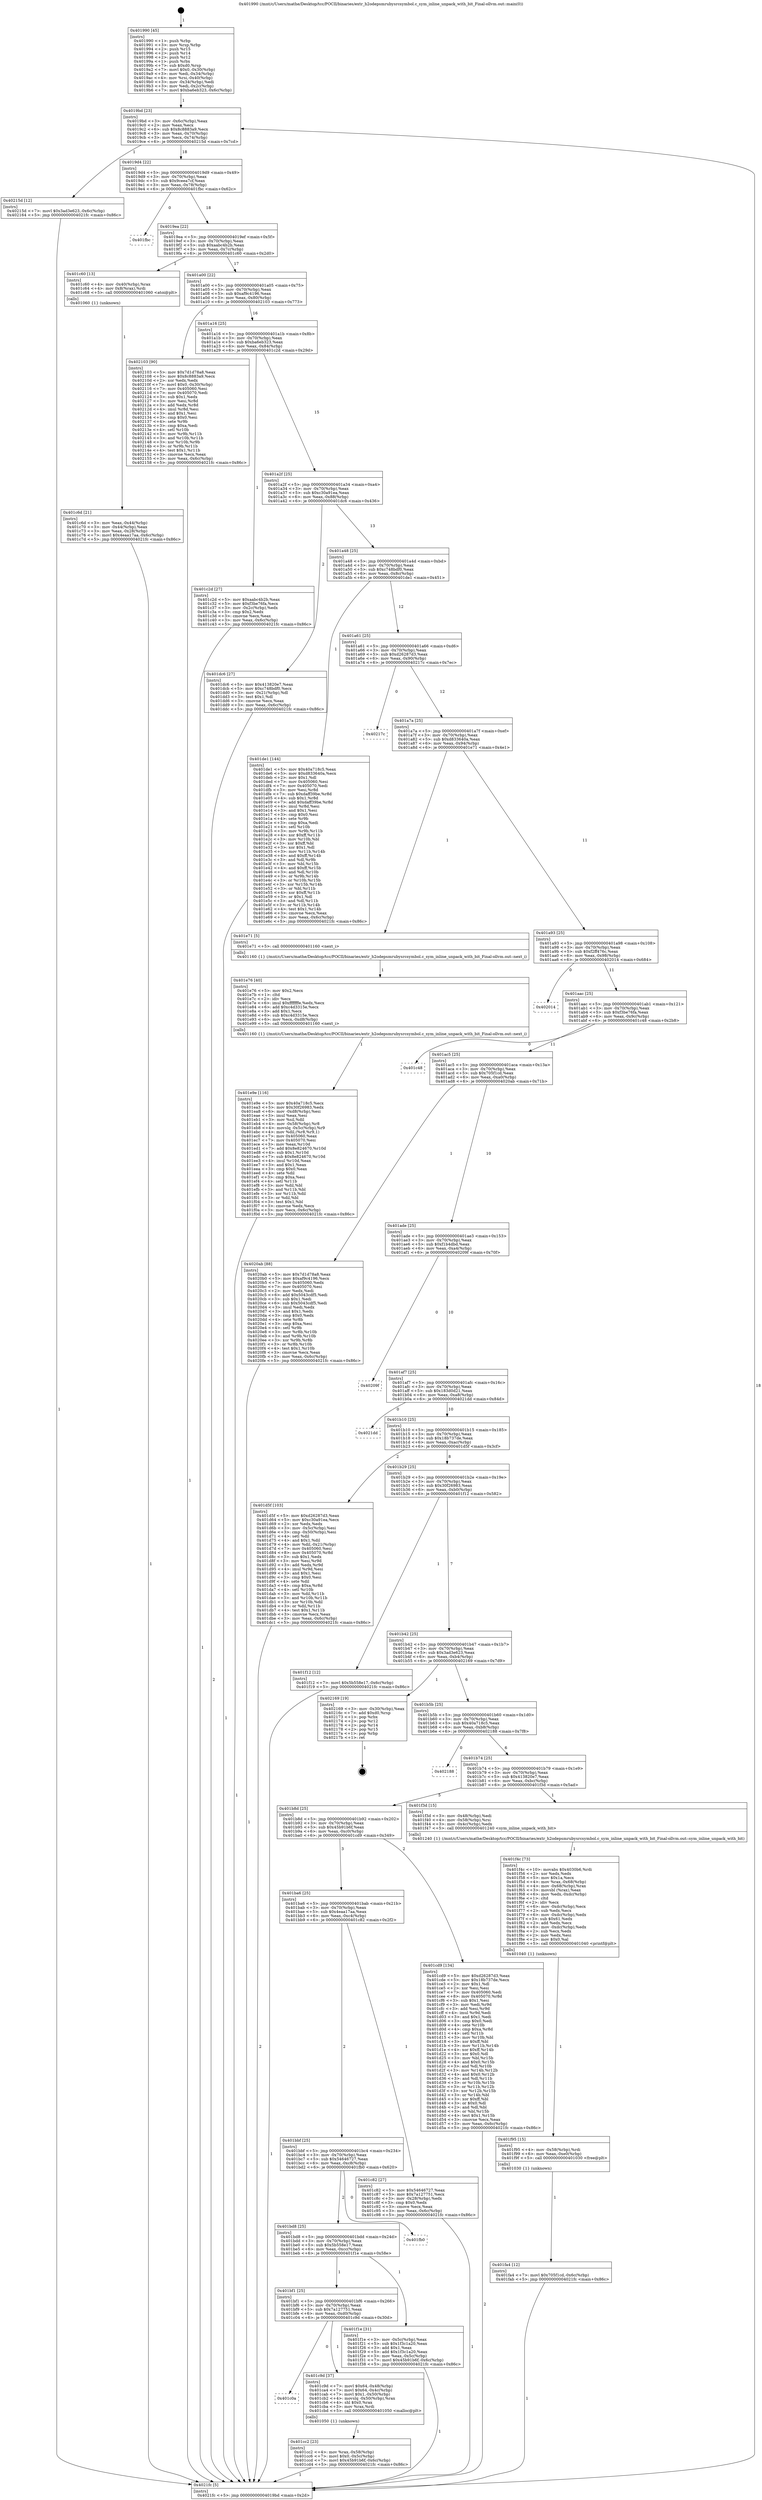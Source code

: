 digraph "0x401990" {
  label = "0x401990 (/mnt/c/Users/mathe/Desktop/tcc/POCII/binaries/extr_h2odepsmrubysrcsymbol.c_sym_inline_unpack_with_bit_Final-ollvm.out::main(0))"
  labelloc = "t"
  node[shape=record]

  Entry [label="",width=0.3,height=0.3,shape=circle,fillcolor=black,style=filled]
  "0x4019bd" [label="{
     0x4019bd [23]\l
     | [instrs]\l
     &nbsp;&nbsp;0x4019bd \<+3\>: mov -0x6c(%rbp),%eax\l
     &nbsp;&nbsp;0x4019c0 \<+2\>: mov %eax,%ecx\l
     &nbsp;&nbsp;0x4019c2 \<+6\>: sub $0x8c8883a9,%ecx\l
     &nbsp;&nbsp;0x4019c8 \<+3\>: mov %eax,-0x70(%rbp)\l
     &nbsp;&nbsp;0x4019cb \<+3\>: mov %ecx,-0x74(%rbp)\l
     &nbsp;&nbsp;0x4019ce \<+6\>: je 000000000040215d \<main+0x7cd\>\l
  }"]
  "0x40215d" [label="{
     0x40215d [12]\l
     | [instrs]\l
     &nbsp;&nbsp;0x40215d \<+7\>: movl $0x3ad3e623,-0x6c(%rbp)\l
     &nbsp;&nbsp;0x402164 \<+5\>: jmp 00000000004021fc \<main+0x86c\>\l
  }"]
  "0x4019d4" [label="{
     0x4019d4 [22]\l
     | [instrs]\l
     &nbsp;&nbsp;0x4019d4 \<+5\>: jmp 00000000004019d9 \<main+0x49\>\l
     &nbsp;&nbsp;0x4019d9 \<+3\>: mov -0x70(%rbp),%eax\l
     &nbsp;&nbsp;0x4019dc \<+5\>: sub $0x9ceea7cf,%eax\l
     &nbsp;&nbsp;0x4019e1 \<+3\>: mov %eax,-0x78(%rbp)\l
     &nbsp;&nbsp;0x4019e4 \<+6\>: je 0000000000401fbc \<main+0x62c\>\l
  }"]
  Exit [label="",width=0.3,height=0.3,shape=circle,fillcolor=black,style=filled,peripheries=2]
  "0x401fbc" [label="{
     0x401fbc\l
  }", style=dashed]
  "0x4019ea" [label="{
     0x4019ea [22]\l
     | [instrs]\l
     &nbsp;&nbsp;0x4019ea \<+5\>: jmp 00000000004019ef \<main+0x5f\>\l
     &nbsp;&nbsp;0x4019ef \<+3\>: mov -0x70(%rbp),%eax\l
     &nbsp;&nbsp;0x4019f2 \<+5\>: sub $0xaabc4b2b,%eax\l
     &nbsp;&nbsp;0x4019f7 \<+3\>: mov %eax,-0x7c(%rbp)\l
     &nbsp;&nbsp;0x4019fa \<+6\>: je 0000000000401c60 \<main+0x2d0\>\l
  }"]
  "0x401fa4" [label="{
     0x401fa4 [12]\l
     | [instrs]\l
     &nbsp;&nbsp;0x401fa4 \<+7\>: movl $0x705f1cd,-0x6c(%rbp)\l
     &nbsp;&nbsp;0x401fab \<+5\>: jmp 00000000004021fc \<main+0x86c\>\l
  }"]
  "0x401c60" [label="{
     0x401c60 [13]\l
     | [instrs]\l
     &nbsp;&nbsp;0x401c60 \<+4\>: mov -0x40(%rbp),%rax\l
     &nbsp;&nbsp;0x401c64 \<+4\>: mov 0x8(%rax),%rdi\l
     &nbsp;&nbsp;0x401c68 \<+5\>: call 0000000000401060 \<atoi@plt\>\l
     | [calls]\l
     &nbsp;&nbsp;0x401060 \{1\} (unknown)\l
  }"]
  "0x401a00" [label="{
     0x401a00 [22]\l
     | [instrs]\l
     &nbsp;&nbsp;0x401a00 \<+5\>: jmp 0000000000401a05 \<main+0x75\>\l
     &nbsp;&nbsp;0x401a05 \<+3\>: mov -0x70(%rbp),%eax\l
     &nbsp;&nbsp;0x401a08 \<+5\>: sub $0xaf9c4196,%eax\l
     &nbsp;&nbsp;0x401a0d \<+3\>: mov %eax,-0x80(%rbp)\l
     &nbsp;&nbsp;0x401a10 \<+6\>: je 0000000000402103 \<main+0x773\>\l
  }"]
  "0x401f95" [label="{
     0x401f95 [15]\l
     | [instrs]\l
     &nbsp;&nbsp;0x401f95 \<+4\>: mov -0x58(%rbp),%rdi\l
     &nbsp;&nbsp;0x401f99 \<+6\>: mov %eax,-0xe0(%rbp)\l
     &nbsp;&nbsp;0x401f9f \<+5\>: call 0000000000401030 \<free@plt\>\l
     | [calls]\l
     &nbsp;&nbsp;0x401030 \{1\} (unknown)\l
  }"]
  "0x402103" [label="{
     0x402103 [90]\l
     | [instrs]\l
     &nbsp;&nbsp;0x402103 \<+5\>: mov $0x7d1d78a8,%eax\l
     &nbsp;&nbsp;0x402108 \<+5\>: mov $0x8c8883a9,%ecx\l
     &nbsp;&nbsp;0x40210d \<+2\>: xor %edx,%edx\l
     &nbsp;&nbsp;0x40210f \<+7\>: movl $0x0,-0x30(%rbp)\l
     &nbsp;&nbsp;0x402116 \<+7\>: mov 0x405060,%esi\l
     &nbsp;&nbsp;0x40211d \<+7\>: mov 0x405070,%edi\l
     &nbsp;&nbsp;0x402124 \<+3\>: sub $0x1,%edx\l
     &nbsp;&nbsp;0x402127 \<+3\>: mov %esi,%r8d\l
     &nbsp;&nbsp;0x40212a \<+3\>: add %edx,%r8d\l
     &nbsp;&nbsp;0x40212d \<+4\>: imul %r8d,%esi\l
     &nbsp;&nbsp;0x402131 \<+3\>: and $0x1,%esi\l
     &nbsp;&nbsp;0x402134 \<+3\>: cmp $0x0,%esi\l
     &nbsp;&nbsp;0x402137 \<+4\>: sete %r9b\l
     &nbsp;&nbsp;0x40213b \<+3\>: cmp $0xa,%edi\l
     &nbsp;&nbsp;0x40213e \<+4\>: setl %r10b\l
     &nbsp;&nbsp;0x402142 \<+3\>: mov %r9b,%r11b\l
     &nbsp;&nbsp;0x402145 \<+3\>: and %r10b,%r11b\l
     &nbsp;&nbsp;0x402148 \<+3\>: xor %r10b,%r9b\l
     &nbsp;&nbsp;0x40214b \<+3\>: or %r9b,%r11b\l
     &nbsp;&nbsp;0x40214e \<+4\>: test $0x1,%r11b\l
     &nbsp;&nbsp;0x402152 \<+3\>: cmovne %ecx,%eax\l
     &nbsp;&nbsp;0x402155 \<+3\>: mov %eax,-0x6c(%rbp)\l
     &nbsp;&nbsp;0x402158 \<+5\>: jmp 00000000004021fc \<main+0x86c\>\l
  }"]
  "0x401a16" [label="{
     0x401a16 [25]\l
     | [instrs]\l
     &nbsp;&nbsp;0x401a16 \<+5\>: jmp 0000000000401a1b \<main+0x8b\>\l
     &nbsp;&nbsp;0x401a1b \<+3\>: mov -0x70(%rbp),%eax\l
     &nbsp;&nbsp;0x401a1e \<+5\>: sub $0xba6eb323,%eax\l
     &nbsp;&nbsp;0x401a23 \<+6\>: mov %eax,-0x84(%rbp)\l
     &nbsp;&nbsp;0x401a29 \<+6\>: je 0000000000401c2d \<main+0x29d\>\l
  }"]
  "0x401f4c" [label="{
     0x401f4c [73]\l
     | [instrs]\l
     &nbsp;&nbsp;0x401f4c \<+10\>: movabs $0x4030b6,%rdi\l
     &nbsp;&nbsp;0x401f56 \<+2\>: xor %edx,%edx\l
     &nbsp;&nbsp;0x401f58 \<+5\>: mov $0x1a,%ecx\l
     &nbsp;&nbsp;0x401f5d \<+4\>: mov %rax,-0x68(%rbp)\l
     &nbsp;&nbsp;0x401f61 \<+4\>: mov -0x68(%rbp),%rax\l
     &nbsp;&nbsp;0x401f65 \<+3\>: movsbl (%rax),%eax\l
     &nbsp;&nbsp;0x401f68 \<+6\>: mov %edx,-0xdc(%rbp)\l
     &nbsp;&nbsp;0x401f6e \<+1\>: cltd\l
     &nbsp;&nbsp;0x401f6f \<+2\>: idiv %ecx\l
     &nbsp;&nbsp;0x401f71 \<+6\>: mov -0xdc(%rbp),%ecx\l
     &nbsp;&nbsp;0x401f77 \<+2\>: sub %edx,%ecx\l
     &nbsp;&nbsp;0x401f79 \<+6\>: mov -0xdc(%rbp),%edx\l
     &nbsp;&nbsp;0x401f7f \<+3\>: sub $0x61,%edx\l
     &nbsp;&nbsp;0x401f82 \<+2\>: add %edx,%ecx\l
     &nbsp;&nbsp;0x401f84 \<+6\>: mov -0xdc(%rbp),%edx\l
     &nbsp;&nbsp;0x401f8a \<+2\>: sub %ecx,%edx\l
     &nbsp;&nbsp;0x401f8c \<+2\>: mov %edx,%esi\l
     &nbsp;&nbsp;0x401f8e \<+2\>: mov $0x0,%al\l
     &nbsp;&nbsp;0x401f90 \<+5\>: call 0000000000401040 \<printf@plt\>\l
     | [calls]\l
     &nbsp;&nbsp;0x401040 \{1\} (unknown)\l
  }"]
  "0x401c2d" [label="{
     0x401c2d [27]\l
     | [instrs]\l
     &nbsp;&nbsp;0x401c2d \<+5\>: mov $0xaabc4b2b,%eax\l
     &nbsp;&nbsp;0x401c32 \<+5\>: mov $0xf3be76fa,%ecx\l
     &nbsp;&nbsp;0x401c37 \<+3\>: mov -0x2c(%rbp),%edx\l
     &nbsp;&nbsp;0x401c3a \<+3\>: cmp $0x2,%edx\l
     &nbsp;&nbsp;0x401c3d \<+3\>: cmovne %ecx,%eax\l
     &nbsp;&nbsp;0x401c40 \<+3\>: mov %eax,-0x6c(%rbp)\l
     &nbsp;&nbsp;0x401c43 \<+5\>: jmp 00000000004021fc \<main+0x86c\>\l
  }"]
  "0x401a2f" [label="{
     0x401a2f [25]\l
     | [instrs]\l
     &nbsp;&nbsp;0x401a2f \<+5\>: jmp 0000000000401a34 \<main+0xa4\>\l
     &nbsp;&nbsp;0x401a34 \<+3\>: mov -0x70(%rbp),%eax\l
     &nbsp;&nbsp;0x401a37 \<+5\>: sub $0xc30a91ea,%eax\l
     &nbsp;&nbsp;0x401a3c \<+6\>: mov %eax,-0x88(%rbp)\l
     &nbsp;&nbsp;0x401a42 \<+6\>: je 0000000000401dc6 \<main+0x436\>\l
  }"]
  "0x4021fc" [label="{
     0x4021fc [5]\l
     | [instrs]\l
     &nbsp;&nbsp;0x4021fc \<+5\>: jmp 00000000004019bd \<main+0x2d\>\l
  }"]
  "0x401990" [label="{
     0x401990 [45]\l
     | [instrs]\l
     &nbsp;&nbsp;0x401990 \<+1\>: push %rbp\l
     &nbsp;&nbsp;0x401991 \<+3\>: mov %rsp,%rbp\l
     &nbsp;&nbsp;0x401994 \<+2\>: push %r15\l
     &nbsp;&nbsp;0x401996 \<+2\>: push %r14\l
     &nbsp;&nbsp;0x401998 \<+2\>: push %r12\l
     &nbsp;&nbsp;0x40199a \<+1\>: push %rbx\l
     &nbsp;&nbsp;0x40199b \<+7\>: sub $0xd0,%rsp\l
     &nbsp;&nbsp;0x4019a2 \<+7\>: movl $0x0,-0x30(%rbp)\l
     &nbsp;&nbsp;0x4019a9 \<+3\>: mov %edi,-0x34(%rbp)\l
     &nbsp;&nbsp;0x4019ac \<+4\>: mov %rsi,-0x40(%rbp)\l
     &nbsp;&nbsp;0x4019b0 \<+3\>: mov -0x34(%rbp),%edi\l
     &nbsp;&nbsp;0x4019b3 \<+3\>: mov %edi,-0x2c(%rbp)\l
     &nbsp;&nbsp;0x4019b6 \<+7\>: movl $0xba6eb323,-0x6c(%rbp)\l
  }"]
  "0x401c6d" [label="{
     0x401c6d [21]\l
     | [instrs]\l
     &nbsp;&nbsp;0x401c6d \<+3\>: mov %eax,-0x44(%rbp)\l
     &nbsp;&nbsp;0x401c70 \<+3\>: mov -0x44(%rbp),%eax\l
     &nbsp;&nbsp;0x401c73 \<+3\>: mov %eax,-0x28(%rbp)\l
     &nbsp;&nbsp;0x401c76 \<+7\>: movl $0x4eaa17aa,-0x6c(%rbp)\l
     &nbsp;&nbsp;0x401c7d \<+5\>: jmp 00000000004021fc \<main+0x86c\>\l
  }"]
  "0x401e9e" [label="{
     0x401e9e [116]\l
     | [instrs]\l
     &nbsp;&nbsp;0x401e9e \<+5\>: mov $0x40a718c5,%ecx\l
     &nbsp;&nbsp;0x401ea3 \<+5\>: mov $0x30f26983,%edx\l
     &nbsp;&nbsp;0x401ea8 \<+6\>: mov -0xd8(%rbp),%esi\l
     &nbsp;&nbsp;0x401eae \<+3\>: imul %eax,%esi\l
     &nbsp;&nbsp;0x401eb1 \<+3\>: mov %sil,%dil\l
     &nbsp;&nbsp;0x401eb4 \<+4\>: mov -0x58(%rbp),%r8\l
     &nbsp;&nbsp;0x401eb8 \<+4\>: movslq -0x5c(%rbp),%r9\l
     &nbsp;&nbsp;0x401ebc \<+4\>: mov %dil,(%r8,%r9,1)\l
     &nbsp;&nbsp;0x401ec0 \<+7\>: mov 0x405060,%eax\l
     &nbsp;&nbsp;0x401ec7 \<+7\>: mov 0x405070,%esi\l
     &nbsp;&nbsp;0x401ece \<+3\>: mov %eax,%r10d\l
     &nbsp;&nbsp;0x401ed1 \<+7\>: add $0x8e824670,%r10d\l
     &nbsp;&nbsp;0x401ed8 \<+4\>: sub $0x1,%r10d\l
     &nbsp;&nbsp;0x401edc \<+7\>: sub $0x8e824670,%r10d\l
     &nbsp;&nbsp;0x401ee3 \<+4\>: imul %r10d,%eax\l
     &nbsp;&nbsp;0x401ee7 \<+3\>: and $0x1,%eax\l
     &nbsp;&nbsp;0x401eea \<+3\>: cmp $0x0,%eax\l
     &nbsp;&nbsp;0x401eed \<+4\>: sete %dil\l
     &nbsp;&nbsp;0x401ef1 \<+3\>: cmp $0xa,%esi\l
     &nbsp;&nbsp;0x401ef4 \<+4\>: setl %r11b\l
     &nbsp;&nbsp;0x401ef8 \<+3\>: mov %dil,%bl\l
     &nbsp;&nbsp;0x401efb \<+3\>: and %r11b,%bl\l
     &nbsp;&nbsp;0x401efe \<+3\>: xor %r11b,%dil\l
     &nbsp;&nbsp;0x401f01 \<+3\>: or %dil,%bl\l
     &nbsp;&nbsp;0x401f04 \<+3\>: test $0x1,%bl\l
     &nbsp;&nbsp;0x401f07 \<+3\>: cmovne %edx,%ecx\l
     &nbsp;&nbsp;0x401f0a \<+3\>: mov %ecx,-0x6c(%rbp)\l
     &nbsp;&nbsp;0x401f0d \<+5\>: jmp 00000000004021fc \<main+0x86c\>\l
  }"]
  "0x401dc6" [label="{
     0x401dc6 [27]\l
     | [instrs]\l
     &nbsp;&nbsp;0x401dc6 \<+5\>: mov $0x413820e7,%eax\l
     &nbsp;&nbsp;0x401dcb \<+5\>: mov $0xc748bdf0,%ecx\l
     &nbsp;&nbsp;0x401dd0 \<+3\>: mov -0x21(%rbp),%dl\l
     &nbsp;&nbsp;0x401dd3 \<+3\>: test $0x1,%dl\l
     &nbsp;&nbsp;0x401dd6 \<+3\>: cmovne %ecx,%eax\l
     &nbsp;&nbsp;0x401dd9 \<+3\>: mov %eax,-0x6c(%rbp)\l
     &nbsp;&nbsp;0x401ddc \<+5\>: jmp 00000000004021fc \<main+0x86c\>\l
  }"]
  "0x401a48" [label="{
     0x401a48 [25]\l
     | [instrs]\l
     &nbsp;&nbsp;0x401a48 \<+5\>: jmp 0000000000401a4d \<main+0xbd\>\l
     &nbsp;&nbsp;0x401a4d \<+3\>: mov -0x70(%rbp),%eax\l
     &nbsp;&nbsp;0x401a50 \<+5\>: sub $0xc748bdf0,%eax\l
     &nbsp;&nbsp;0x401a55 \<+6\>: mov %eax,-0x8c(%rbp)\l
     &nbsp;&nbsp;0x401a5b \<+6\>: je 0000000000401de1 \<main+0x451\>\l
  }"]
  "0x401e76" [label="{
     0x401e76 [40]\l
     | [instrs]\l
     &nbsp;&nbsp;0x401e76 \<+5\>: mov $0x2,%ecx\l
     &nbsp;&nbsp;0x401e7b \<+1\>: cltd\l
     &nbsp;&nbsp;0x401e7c \<+2\>: idiv %ecx\l
     &nbsp;&nbsp;0x401e7e \<+6\>: imul $0xfffffffe,%edx,%ecx\l
     &nbsp;&nbsp;0x401e84 \<+6\>: add $0xc4d3315e,%ecx\l
     &nbsp;&nbsp;0x401e8a \<+3\>: add $0x1,%ecx\l
     &nbsp;&nbsp;0x401e8d \<+6\>: sub $0xc4d3315e,%ecx\l
     &nbsp;&nbsp;0x401e93 \<+6\>: mov %ecx,-0xd8(%rbp)\l
     &nbsp;&nbsp;0x401e99 \<+5\>: call 0000000000401160 \<next_i\>\l
     | [calls]\l
     &nbsp;&nbsp;0x401160 \{1\} (/mnt/c/Users/mathe/Desktop/tcc/POCII/binaries/extr_h2odepsmrubysrcsymbol.c_sym_inline_unpack_with_bit_Final-ollvm.out::next_i)\l
  }"]
  "0x401de1" [label="{
     0x401de1 [144]\l
     | [instrs]\l
     &nbsp;&nbsp;0x401de1 \<+5\>: mov $0x40a718c5,%eax\l
     &nbsp;&nbsp;0x401de6 \<+5\>: mov $0xd833640a,%ecx\l
     &nbsp;&nbsp;0x401deb \<+2\>: mov $0x1,%dl\l
     &nbsp;&nbsp;0x401ded \<+7\>: mov 0x405060,%esi\l
     &nbsp;&nbsp;0x401df4 \<+7\>: mov 0x405070,%edi\l
     &nbsp;&nbsp;0x401dfb \<+3\>: mov %esi,%r8d\l
     &nbsp;&nbsp;0x401dfe \<+7\>: sub $0xdaff39be,%r8d\l
     &nbsp;&nbsp;0x401e05 \<+4\>: sub $0x1,%r8d\l
     &nbsp;&nbsp;0x401e09 \<+7\>: add $0xdaff39be,%r8d\l
     &nbsp;&nbsp;0x401e10 \<+4\>: imul %r8d,%esi\l
     &nbsp;&nbsp;0x401e14 \<+3\>: and $0x1,%esi\l
     &nbsp;&nbsp;0x401e17 \<+3\>: cmp $0x0,%esi\l
     &nbsp;&nbsp;0x401e1a \<+4\>: sete %r9b\l
     &nbsp;&nbsp;0x401e1e \<+3\>: cmp $0xa,%edi\l
     &nbsp;&nbsp;0x401e21 \<+4\>: setl %r10b\l
     &nbsp;&nbsp;0x401e25 \<+3\>: mov %r9b,%r11b\l
     &nbsp;&nbsp;0x401e28 \<+4\>: xor $0xff,%r11b\l
     &nbsp;&nbsp;0x401e2c \<+3\>: mov %r10b,%bl\l
     &nbsp;&nbsp;0x401e2f \<+3\>: xor $0xff,%bl\l
     &nbsp;&nbsp;0x401e32 \<+3\>: xor $0x1,%dl\l
     &nbsp;&nbsp;0x401e35 \<+3\>: mov %r11b,%r14b\l
     &nbsp;&nbsp;0x401e38 \<+4\>: and $0xff,%r14b\l
     &nbsp;&nbsp;0x401e3c \<+3\>: and %dl,%r9b\l
     &nbsp;&nbsp;0x401e3f \<+3\>: mov %bl,%r15b\l
     &nbsp;&nbsp;0x401e42 \<+4\>: and $0xff,%r15b\l
     &nbsp;&nbsp;0x401e46 \<+3\>: and %dl,%r10b\l
     &nbsp;&nbsp;0x401e49 \<+3\>: or %r9b,%r14b\l
     &nbsp;&nbsp;0x401e4c \<+3\>: or %r10b,%r15b\l
     &nbsp;&nbsp;0x401e4f \<+3\>: xor %r15b,%r14b\l
     &nbsp;&nbsp;0x401e52 \<+3\>: or %bl,%r11b\l
     &nbsp;&nbsp;0x401e55 \<+4\>: xor $0xff,%r11b\l
     &nbsp;&nbsp;0x401e59 \<+3\>: or $0x1,%dl\l
     &nbsp;&nbsp;0x401e5c \<+3\>: and %dl,%r11b\l
     &nbsp;&nbsp;0x401e5f \<+3\>: or %r11b,%r14b\l
     &nbsp;&nbsp;0x401e62 \<+4\>: test $0x1,%r14b\l
     &nbsp;&nbsp;0x401e66 \<+3\>: cmovne %ecx,%eax\l
     &nbsp;&nbsp;0x401e69 \<+3\>: mov %eax,-0x6c(%rbp)\l
     &nbsp;&nbsp;0x401e6c \<+5\>: jmp 00000000004021fc \<main+0x86c\>\l
  }"]
  "0x401a61" [label="{
     0x401a61 [25]\l
     | [instrs]\l
     &nbsp;&nbsp;0x401a61 \<+5\>: jmp 0000000000401a66 \<main+0xd6\>\l
     &nbsp;&nbsp;0x401a66 \<+3\>: mov -0x70(%rbp),%eax\l
     &nbsp;&nbsp;0x401a69 \<+5\>: sub $0xd26287d3,%eax\l
     &nbsp;&nbsp;0x401a6e \<+6\>: mov %eax,-0x90(%rbp)\l
     &nbsp;&nbsp;0x401a74 \<+6\>: je 000000000040217c \<main+0x7ec\>\l
  }"]
  "0x401cc2" [label="{
     0x401cc2 [23]\l
     | [instrs]\l
     &nbsp;&nbsp;0x401cc2 \<+4\>: mov %rax,-0x58(%rbp)\l
     &nbsp;&nbsp;0x401cc6 \<+7\>: movl $0x0,-0x5c(%rbp)\l
     &nbsp;&nbsp;0x401ccd \<+7\>: movl $0x45b91b6f,-0x6c(%rbp)\l
     &nbsp;&nbsp;0x401cd4 \<+5\>: jmp 00000000004021fc \<main+0x86c\>\l
  }"]
  "0x40217c" [label="{
     0x40217c\l
  }", style=dashed]
  "0x401a7a" [label="{
     0x401a7a [25]\l
     | [instrs]\l
     &nbsp;&nbsp;0x401a7a \<+5\>: jmp 0000000000401a7f \<main+0xef\>\l
     &nbsp;&nbsp;0x401a7f \<+3\>: mov -0x70(%rbp),%eax\l
     &nbsp;&nbsp;0x401a82 \<+5\>: sub $0xd833640a,%eax\l
     &nbsp;&nbsp;0x401a87 \<+6\>: mov %eax,-0x94(%rbp)\l
     &nbsp;&nbsp;0x401a8d \<+6\>: je 0000000000401e71 \<main+0x4e1\>\l
  }"]
  "0x401c0a" [label="{
     0x401c0a\l
  }", style=dashed]
  "0x401e71" [label="{
     0x401e71 [5]\l
     | [instrs]\l
     &nbsp;&nbsp;0x401e71 \<+5\>: call 0000000000401160 \<next_i\>\l
     | [calls]\l
     &nbsp;&nbsp;0x401160 \{1\} (/mnt/c/Users/mathe/Desktop/tcc/POCII/binaries/extr_h2odepsmrubysrcsymbol.c_sym_inline_unpack_with_bit_Final-ollvm.out::next_i)\l
  }"]
  "0x401a93" [label="{
     0x401a93 [25]\l
     | [instrs]\l
     &nbsp;&nbsp;0x401a93 \<+5\>: jmp 0000000000401a98 \<main+0x108\>\l
     &nbsp;&nbsp;0x401a98 \<+3\>: mov -0x70(%rbp),%eax\l
     &nbsp;&nbsp;0x401a9b \<+5\>: sub $0xf2ff476c,%eax\l
     &nbsp;&nbsp;0x401aa0 \<+6\>: mov %eax,-0x98(%rbp)\l
     &nbsp;&nbsp;0x401aa6 \<+6\>: je 0000000000402014 \<main+0x684\>\l
  }"]
  "0x401c9d" [label="{
     0x401c9d [37]\l
     | [instrs]\l
     &nbsp;&nbsp;0x401c9d \<+7\>: movl $0x64,-0x48(%rbp)\l
     &nbsp;&nbsp;0x401ca4 \<+7\>: movl $0x64,-0x4c(%rbp)\l
     &nbsp;&nbsp;0x401cab \<+7\>: movl $0x1,-0x50(%rbp)\l
     &nbsp;&nbsp;0x401cb2 \<+4\>: movslq -0x50(%rbp),%rax\l
     &nbsp;&nbsp;0x401cb6 \<+4\>: shl $0x0,%rax\l
     &nbsp;&nbsp;0x401cba \<+3\>: mov %rax,%rdi\l
     &nbsp;&nbsp;0x401cbd \<+5\>: call 0000000000401050 \<malloc@plt\>\l
     | [calls]\l
     &nbsp;&nbsp;0x401050 \{1\} (unknown)\l
  }"]
  "0x402014" [label="{
     0x402014\l
  }", style=dashed]
  "0x401aac" [label="{
     0x401aac [25]\l
     | [instrs]\l
     &nbsp;&nbsp;0x401aac \<+5\>: jmp 0000000000401ab1 \<main+0x121\>\l
     &nbsp;&nbsp;0x401ab1 \<+3\>: mov -0x70(%rbp),%eax\l
     &nbsp;&nbsp;0x401ab4 \<+5\>: sub $0xf3be76fa,%eax\l
     &nbsp;&nbsp;0x401ab9 \<+6\>: mov %eax,-0x9c(%rbp)\l
     &nbsp;&nbsp;0x401abf \<+6\>: je 0000000000401c48 \<main+0x2b8\>\l
  }"]
  "0x401bf1" [label="{
     0x401bf1 [25]\l
     | [instrs]\l
     &nbsp;&nbsp;0x401bf1 \<+5\>: jmp 0000000000401bf6 \<main+0x266\>\l
     &nbsp;&nbsp;0x401bf6 \<+3\>: mov -0x70(%rbp),%eax\l
     &nbsp;&nbsp;0x401bf9 \<+5\>: sub $0x7a127751,%eax\l
     &nbsp;&nbsp;0x401bfe \<+6\>: mov %eax,-0xd0(%rbp)\l
     &nbsp;&nbsp;0x401c04 \<+6\>: je 0000000000401c9d \<main+0x30d\>\l
  }"]
  "0x401c48" [label="{
     0x401c48\l
  }", style=dashed]
  "0x401ac5" [label="{
     0x401ac5 [25]\l
     | [instrs]\l
     &nbsp;&nbsp;0x401ac5 \<+5\>: jmp 0000000000401aca \<main+0x13a\>\l
     &nbsp;&nbsp;0x401aca \<+3\>: mov -0x70(%rbp),%eax\l
     &nbsp;&nbsp;0x401acd \<+5\>: sub $0x705f1cd,%eax\l
     &nbsp;&nbsp;0x401ad2 \<+6\>: mov %eax,-0xa0(%rbp)\l
     &nbsp;&nbsp;0x401ad8 \<+6\>: je 00000000004020ab \<main+0x71b\>\l
  }"]
  "0x401f1e" [label="{
     0x401f1e [31]\l
     | [instrs]\l
     &nbsp;&nbsp;0x401f1e \<+3\>: mov -0x5c(%rbp),%eax\l
     &nbsp;&nbsp;0x401f21 \<+5\>: sub $0x1f3c1a20,%eax\l
     &nbsp;&nbsp;0x401f26 \<+3\>: add $0x1,%eax\l
     &nbsp;&nbsp;0x401f29 \<+5\>: add $0x1f3c1a20,%eax\l
     &nbsp;&nbsp;0x401f2e \<+3\>: mov %eax,-0x5c(%rbp)\l
     &nbsp;&nbsp;0x401f31 \<+7\>: movl $0x45b91b6f,-0x6c(%rbp)\l
     &nbsp;&nbsp;0x401f38 \<+5\>: jmp 00000000004021fc \<main+0x86c\>\l
  }"]
  "0x4020ab" [label="{
     0x4020ab [88]\l
     | [instrs]\l
     &nbsp;&nbsp;0x4020ab \<+5\>: mov $0x7d1d78a8,%eax\l
     &nbsp;&nbsp;0x4020b0 \<+5\>: mov $0xaf9c4196,%ecx\l
     &nbsp;&nbsp;0x4020b5 \<+7\>: mov 0x405060,%edx\l
     &nbsp;&nbsp;0x4020bc \<+7\>: mov 0x405070,%esi\l
     &nbsp;&nbsp;0x4020c3 \<+2\>: mov %edx,%edi\l
     &nbsp;&nbsp;0x4020c5 \<+6\>: add $0x5043cdf5,%edi\l
     &nbsp;&nbsp;0x4020cb \<+3\>: sub $0x1,%edi\l
     &nbsp;&nbsp;0x4020ce \<+6\>: sub $0x5043cdf5,%edi\l
     &nbsp;&nbsp;0x4020d4 \<+3\>: imul %edi,%edx\l
     &nbsp;&nbsp;0x4020d7 \<+3\>: and $0x1,%edx\l
     &nbsp;&nbsp;0x4020da \<+3\>: cmp $0x0,%edx\l
     &nbsp;&nbsp;0x4020dd \<+4\>: sete %r8b\l
     &nbsp;&nbsp;0x4020e1 \<+3\>: cmp $0xa,%esi\l
     &nbsp;&nbsp;0x4020e4 \<+4\>: setl %r9b\l
     &nbsp;&nbsp;0x4020e8 \<+3\>: mov %r8b,%r10b\l
     &nbsp;&nbsp;0x4020eb \<+3\>: and %r9b,%r10b\l
     &nbsp;&nbsp;0x4020ee \<+3\>: xor %r9b,%r8b\l
     &nbsp;&nbsp;0x4020f1 \<+3\>: or %r8b,%r10b\l
     &nbsp;&nbsp;0x4020f4 \<+4\>: test $0x1,%r10b\l
     &nbsp;&nbsp;0x4020f8 \<+3\>: cmovne %ecx,%eax\l
     &nbsp;&nbsp;0x4020fb \<+3\>: mov %eax,-0x6c(%rbp)\l
     &nbsp;&nbsp;0x4020fe \<+5\>: jmp 00000000004021fc \<main+0x86c\>\l
  }"]
  "0x401ade" [label="{
     0x401ade [25]\l
     | [instrs]\l
     &nbsp;&nbsp;0x401ade \<+5\>: jmp 0000000000401ae3 \<main+0x153\>\l
     &nbsp;&nbsp;0x401ae3 \<+3\>: mov -0x70(%rbp),%eax\l
     &nbsp;&nbsp;0x401ae6 \<+5\>: sub $0xf1b4dbd,%eax\l
     &nbsp;&nbsp;0x401aeb \<+6\>: mov %eax,-0xa4(%rbp)\l
     &nbsp;&nbsp;0x401af1 \<+6\>: je 000000000040209f \<main+0x70f\>\l
  }"]
  "0x401bd8" [label="{
     0x401bd8 [25]\l
     | [instrs]\l
     &nbsp;&nbsp;0x401bd8 \<+5\>: jmp 0000000000401bdd \<main+0x24d\>\l
     &nbsp;&nbsp;0x401bdd \<+3\>: mov -0x70(%rbp),%eax\l
     &nbsp;&nbsp;0x401be0 \<+5\>: sub $0x5b558e17,%eax\l
     &nbsp;&nbsp;0x401be5 \<+6\>: mov %eax,-0xcc(%rbp)\l
     &nbsp;&nbsp;0x401beb \<+6\>: je 0000000000401f1e \<main+0x58e\>\l
  }"]
  "0x40209f" [label="{
     0x40209f\l
  }", style=dashed]
  "0x401af7" [label="{
     0x401af7 [25]\l
     | [instrs]\l
     &nbsp;&nbsp;0x401af7 \<+5\>: jmp 0000000000401afc \<main+0x16c\>\l
     &nbsp;&nbsp;0x401afc \<+3\>: mov -0x70(%rbp),%eax\l
     &nbsp;&nbsp;0x401aff \<+5\>: sub $0x183d0d21,%eax\l
     &nbsp;&nbsp;0x401b04 \<+6\>: mov %eax,-0xa8(%rbp)\l
     &nbsp;&nbsp;0x401b0a \<+6\>: je 00000000004021dd \<main+0x84d\>\l
  }"]
  "0x401fb0" [label="{
     0x401fb0\l
  }", style=dashed]
  "0x4021dd" [label="{
     0x4021dd\l
  }", style=dashed]
  "0x401b10" [label="{
     0x401b10 [25]\l
     | [instrs]\l
     &nbsp;&nbsp;0x401b10 \<+5\>: jmp 0000000000401b15 \<main+0x185\>\l
     &nbsp;&nbsp;0x401b15 \<+3\>: mov -0x70(%rbp),%eax\l
     &nbsp;&nbsp;0x401b18 \<+5\>: sub $0x18b737de,%eax\l
     &nbsp;&nbsp;0x401b1d \<+6\>: mov %eax,-0xac(%rbp)\l
     &nbsp;&nbsp;0x401b23 \<+6\>: je 0000000000401d5f \<main+0x3cf\>\l
  }"]
  "0x401bbf" [label="{
     0x401bbf [25]\l
     | [instrs]\l
     &nbsp;&nbsp;0x401bbf \<+5\>: jmp 0000000000401bc4 \<main+0x234\>\l
     &nbsp;&nbsp;0x401bc4 \<+3\>: mov -0x70(%rbp),%eax\l
     &nbsp;&nbsp;0x401bc7 \<+5\>: sub $0x54646727,%eax\l
     &nbsp;&nbsp;0x401bcc \<+6\>: mov %eax,-0xc8(%rbp)\l
     &nbsp;&nbsp;0x401bd2 \<+6\>: je 0000000000401fb0 \<main+0x620\>\l
  }"]
  "0x401d5f" [label="{
     0x401d5f [103]\l
     | [instrs]\l
     &nbsp;&nbsp;0x401d5f \<+5\>: mov $0xd26287d3,%eax\l
     &nbsp;&nbsp;0x401d64 \<+5\>: mov $0xc30a91ea,%ecx\l
     &nbsp;&nbsp;0x401d69 \<+2\>: xor %edx,%edx\l
     &nbsp;&nbsp;0x401d6b \<+3\>: mov -0x5c(%rbp),%esi\l
     &nbsp;&nbsp;0x401d6e \<+3\>: cmp -0x50(%rbp),%esi\l
     &nbsp;&nbsp;0x401d71 \<+4\>: setl %dil\l
     &nbsp;&nbsp;0x401d75 \<+4\>: and $0x1,%dil\l
     &nbsp;&nbsp;0x401d79 \<+4\>: mov %dil,-0x21(%rbp)\l
     &nbsp;&nbsp;0x401d7d \<+7\>: mov 0x405060,%esi\l
     &nbsp;&nbsp;0x401d84 \<+8\>: mov 0x405070,%r8d\l
     &nbsp;&nbsp;0x401d8c \<+3\>: sub $0x1,%edx\l
     &nbsp;&nbsp;0x401d8f \<+3\>: mov %esi,%r9d\l
     &nbsp;&nbsp;0x401d92 \<+3\>: add %edx,%r9d\l
     &nbsp;&nbsp;0x401d95 \<+4\>: imul %r9d,%esi\l
     &nbsp;&nbsp;0x401d99 \<+3\>: and $0x1,%esi\l
     &nbsp;&nbsp;0x401d9c \<+3\>: cmp $0x0,%esi\l
     &nbsp;&nbsp;0x401d9f \<+4\>: sete %dil\l
     &nbsp;&nbsp;0x401da3 \<+4\>: cmp $0xa,%r8d\l
     &nbsp;&nbsp;0x401da7 \<+4\>: setl %r10b\l
     &nbsp;&nbsp;0x401dab \<+3\>: mov %dil,%r11b\l
     &nbsp;&nbsp;0x401dae \<+3\>: and %r10b,%r11b\l
     &nbsp;&nbsp;0x401db1 \<+3\>: xor %r10b,%dil\l
     &nbsp;&nbsp;0x401db4 \<+3\>: or %dil,%r11b\l
     &nbsp;&nbsp;0x401db7 \<+4\>: test $0x1,%r11b\l
     &nbsp;&nbsp;0x401dbb \<+3\>: cmovne %ecx,%eax\l
     &nbsp;&nbsp;0x401dbe \<+3\>: mov %eax,-0x6c(%rbp)\l
     &nbsp;&nbsp;0x401dc1 \<+5\>: jmp 00000000004021fc \<main+0x86c\>\l
  }"]
  "0x401b29" [label="{
     0x401b29 [25]\l
     | [instrs]\l
     &nbsp;&nbsp;0x401b29 \<+5\>: jmp 0000000000401b2e \<main+0x19e\>\l
     &nbsp;&nbsp;0x401b2e \<+3\>: mov -0x70(%rbp),%eax\l
     &nbsp;&nbsp;0x401b31 \<+5\>: sub $0x30f26983,%eax\l
     &nbsp;&nbsp;0x401b36 \<+6\>: mov %eax,-0xb0(%rbp)\l
     &nbsp;&nbsp;0x401b3c \<+6\>: je 0000000000401f12 \<main+0x582\>\l
  }"]
  "0x401c82" [label="{
     0x401c82 [27]\l
     | [instrs]\l
     &nbsp;&nbsp;0x401c82 \<+5\>: mov $0x54646727,%eax\l
     &nbsp;&nbsp;0x401c87 \<+5\>: mov $0x7a127751,%ecx\l
     &nbsp;&nbsp;0x401c8c \<+3\>: mov -0x28(%rbp),%edx\l
     &nbsp;&nbsp;0x401c8f \<+3\>: cmp $0x0,%edx\l
     &nbsp;&nbsp;0x401c92 \<+3\>: cmove %ecx,%eax\l
     &nbsp;&nbsp;0x401c95 \<+3\>: mov %eax,-0x6c(%rbp)\l
     &nbsp;&nbsp;0x401c98 \<+5\>: jmp 00000000004021fc \<main+0x86c\>\l
  }"]
  "0x401f12" [label="{
     0x401f12 [12]\l
     | [instrs]\l
     &nbsp;&nbsp;0x401f12 \<+7\>: movl $0x5b558e17,-0x6c(%rbp)\l
     &nbsp;&nbsp;0x401f19 \<+5\>: jmp 00000000004021fc \<main+0x86c\>\l
  }"]
  "0x401b42" [label="{
     0x401b42 [25]\l
     | [instrs]\l
     &nbsp;&nbsp;0x401b42 \<+5\>: jmp 0000000000401b47 \<main+0x1b7\>\l
     &nbsp;&nbsp;0x401b47 \<+3\>: mov -0x70(%rbp),%eax\l
     &nbsp;&nbsp;0x401b4a \<+5\>: sub $0x3ad3e623,%eax\l
     &nbsp;&nbsp;0x401b4f \<+6\>: mov %eax,-0xb4(%rbp)\l
     &nbsp;&nbsp;0x401b55 \<+6\>: je 0000000000402169 \<main+0x7d9\>\l
  }"]
  "0x401ba6" [label="{
     0x401ba6 [25]\l
     | [instrs]\l
     &nbsp;&nbsp;0x401ba6 \<+5\>: jmp 0000000000401bab \<main+0x21b\>\l
     &nbsp;&nbsp;0x401bab \<+3\>: mov -0x70(%rbp),%eax\l
     &nbsp;&nbsp;0x401bae \<+5\>: sub $0x4eaa17aa,%eax\l
     &nbsp;&nbsp;0x401bb3 \<+6\>: mov %eax,-0xc4(%rbp)\l
     &nbsp;&nbsp;0x401bb9 \<+6\>: je 0000000000401c82 \<main+0x2f2\>\l
  }"]
  "0x402169" [label="{
     0x402169 [19]\l
     | [instrs]\l
     &nbsp;&nbsp;0x402169 \<+3\>: mov -0x30(%rbp),%eax\l
     &nbsp;&nbsp;0x40216c \<+7\>: add $0xd0,%rsp\l
     &nbsp;&nbsp;0x402173 \<+1\>: pop %rbx\l
     &nbsp;&nbsp;0x402174 \<+2\>: pop %r12\l
     &nbsp;&nbsp;0x402176 \<+2\>: pop %r14\l
     &nbsp;&nbsp;0x402178 \<+2\>: pop %r15\l
     &nbsp;&nbsp;0x40217a \<+1\>: pop %rbp\l
     &nbsp;&nbsp;0x40217b \<+1\>: ret\l
  }"]
  "0x401b5b" [label="{
     0x401b5b [25]\l
     | [instrs]\l
     &nbsp;&nbsp;0x401b5b \<+5\>: jmp 0000000000401b60 \<main+0x1d0\>\l
     &nbsp;&nbsp;0x401b60 \<+3\>: mov -0x70(%rbp),%eax\l
     &nbsp;&nbsp;0x401b63 \<+5\>: sub $0x40a718c5,%eax\l
     &nbsp;&nbsp;0x401b68 \<+6\>: mov %eax,-0xb8(%rbp)\l
     &nbsp;&nbsp;0x401b6e \<+6\>: je 0000000000402188 \<main+0x7f8\>\l
  }"]
  "0x401cd9" [label="{
     0x401cd9 [134]\l
     | [instrs]\l
     &nbsp;&nbsp;0x401cd9 \<+5\>: mov $0xd26287d3,%eax\l
     &nbsp;&nbsp;0x401cde \<+5\>: mov $0x18b737de,%ecx\l
     &nbsp;&nbsp;0x401ce3 \<+2\>: mov $0x1,%dl\l
     &nbsp;&nbsp;0x401ce5 \<+2\>: xor %esi,%esi\l
     &nbsp;&nbsp;0x401ce7 \<+7\>: mov 0x405060,%edi\l
     &nbsp;&nbsp;0x401cee \<+8\>: mov 0x405070,%r8d\l
     &nbsp;&nbsp;0x401cf6 \<+3\>: sub $0x1,%esi\l
     &nbsp;&nbsp;0x401cf9 \<+3\>: mov %edi,%r9d\l
     &nbsp;&nbsp;0x401cfc \<+3\>: add %esi,%r9d\l
     &nbsp;&nbsp;0x401cff \<+4\>: imul %r9d,%edi\l
     &nbsp;&nbsp;0x401d03 \<+3\>: and $0x1,%edi\l
     &nbsp;&nbsp;0x401d06 \<+3\>: cmp $0x0,%edi\l
     &nbsp;&nbsp;0x401d09 \<+4\>: sete %r10b\l
     &nbsp;&nbsp;0x401d0d \<+4\>: cmp $0xa,%r8d\l
     &nbsp;&nbsp;0x401d11 \<+4\>: setl %r11b\l
     &nbsp;&nbsp;0x401d15 \<+3\>: mov %r10b,%bl\l
     &nbsp;&nbsp;0x401d18 \<+3\>: xor $0xff,%bl\l
     &nbsp;&nbsp;0x401d1b \<+3\>: mov %r11b,%r14b\l
     &nbsp;&nbsp;0x401d1e \<+4\>: xor $0xff,%r14b\l
     &nbsp;&nbsp;0x401d22 \<+3\>: xor $0x0,%dl\l
     &nbsp;&nbsp;0x401d25 \<+3\>: mov %bl,%r15b\l
     &nbsp;&nbsp;0x401d28 \<+4\>: and $0x0,%r15b\l
     &nbsp;&nbsp;0x401d2c \<+3\>: and %dl,%r10b\l
     &nbsp;&nbsp;0x401d2f \<+3\>: mov %r14b,%r12b\l
     &nbsp;&nbsp;0x401d32 \<+4\>: and $0x0,%r12b\l
     &nbsp;&nbsp;0x401d36 \<+3\>: and %dl,%r11b\l
     &nbsp;&nbsp;0x401d39 \<+3\>: or %r10b,%r15b\l
     &nbsp;&nbsp;0x401d3c \<+3\>: or %r11b,%r12b\l
     &nbsp;&nbsp;0x401d3f \<+3\>: xor %r12b,%r15b\l
     &nbsp;&nbsp;0x401d42 \<+3\>: or %r14b,%bl\l
     &nbsp;&nbsp;0x401d45 \<+3\>: xor $0xff,%bl\l
     &nbsp;&nbsp;0x401d48 \<+3\>: or $0x0,%dl\l
     &nbsp;&nbsp;0x401d4b \<+2\>: and %dl,%bl\l
     &nbsp;&nbsp;0x401d4d \<+3\>: or %bl,%r15b\l
     &nbsp;&nbsp;0x401d50 \<+4\>: test $0x1,%r15b\l
     &nbsp;&nbsp;0x401d54 \<+3\>: cmovne %ecx,%eax\l
     &nbsp;&nbsp;0x401d57 \<+3\>: mov %eax,-0x6c(%rbp)\l
     &nbsp;&nbsp;0x401d5a \<+5\>: jmp 00000000004021fc \<main+0x86c\>\l
  }"]
  "0x402188" [label="{
     0x402188\l
  }", style=dashed]
  "0x401b74" [label="{
     0x401b74 [25]\l
     | [instrs]\l
     &nbsp;&nbsp;0x401b74 \<+5\>: jmp 0000000000401b79 \<main+0x1e9\>\l
     &nbsp;&nbsp;0x401b79 \<+3\>: mov -0x70(%rbp),%eax\l
     &nbsp;&nbsp;0x401b7c \<+5\>: sub $0x413820e7,%eax\l
     &nbsp;&nbsp;0x401b81 \<+6\>: mov %eax,-0xbc(%rbp)\l
     &nbsp;&nbsp;0x401b87 \<+6\>: je 0000000000401f3d \<main+0x5ad\>\l
  }"]
  "0x401b8d" [label="{
     0x401b8d [25]\l
     | [instrs]\l
     &nbsp;&nbsp;0x401b8d \<+5\>: jmp 0000000000401b92 \<main+0x202\>\l
     &nbsp;&nbsp;0x401b92 \<+3\>: mov -0x70(%rbp),%eax\l
     &nbsp;&nbsp;0x401b95 \<+5\>: sub $0x45b91b6f,%eax\l
     &nbsp;&nbsp;0x401b9a \<+6\>: mov %eax,-0xc0(%rbp)\l
     &nbsp;&nbsp;0x401ba0 \<+6\>: je 0000000000401cd9 \<main+0x349\>\l
  }"]
  "0x401f3d" [label="{
     0x401f3d [15]\l
     | [instrs]\l
     &nbsp;&nbsp;0x401f3d \<+3\>: mov -0x48(%rbp),%edi\l
     &nbsp;&nbsp;0x401f40 \<+4\>: mov -0x58(%rbp),%rsi\l
     &nbsp;&nbsp;0x401f44 \<+3\>: mov -0x4c(%rbp),%edx\l
     &nbsp;&nbsp;0x401f47 \<+5\>: call 0000000000401240 \<sym_inline_unpack_with_bit\>\l
     | [calls]\l
     &nbsp;&nbsp;0x401240 \{1\} (/mnt/c/Users/mathe/Desktop/tcc/POCII/binaries/extr_h2odepsmrubysrcsymbol.c_sym_inline_unpack_with_bit_Final-ollvm.out::sym_inline_unpack_with_bit)\l
  }"]
  Entry -> "0x401990" [label=" 1"]
  "0x4019bd" -> "0x40215d" [label=" 1"]
  "0x4019bd" -> "0x4019d4" [label=" 18"]
  "0x402169" -> Exit [label=" 1"]
  "0x4019d4" -> "0x401fbc" [label=" 0"]
  "0x4019d4" -> "0x4019ea" [label=" 18"]
  "0x40215d" -> "0x4021fc" [label=" 1"]
  "0x4019ea" -> "0x401c60" [label=" 1"]
  "0x4019ea" -> "0x401a00" [label=" 17"]
  "0x402103" -> "0x4021fc" [label=" 1"]
  "0x401a00" -> "0x402103" [label=" 1"]
  "0x401a00" -> "0x401a16" [label=" 16"]
  "0x4020ab" -> "0x4021fc" [label=" 1"]
  "0x401a16" -> "0x401c2d" [label=" 1"]
  "0x401a16" -> "0x401a2f" [label=" 15"]
  "0x401c2d" -> "0x4021fc" [label=" 1"]
  "0x401990" -> "0x4019bd" [label=" 1"]
  "0x4021fc" -> "0x4019bd" [label=" 18"]
  "0x401c60" -> "0x401c6d" [label=" 1"]
  "0x401c6d" -> "0x4021fc" [label=" 1"]
  "0x401fa4" -> "0x4021fc" [label=" 1"]
  "0x401a2f" -> "0x401dc6" [label=" 2"]
  "0x401a2f" -> "0x401a48" [label=" 13"]
  "0x401f95" -> "0x401fa4" [label=" 1"]
  "0x401a48" -> "0x401de1" [label=" 1"]
  "0x401a48" -> "0x401a61" [label=" 12"]
  "0x401f4c" -> "0x401f95" [label=" 1"]
  "0x401a61" -> "0x40217c" [label=" 0"]
  "0x401a61" -> "0x401a7a" [label=" 12"]
  "0x401f3d" -> "0x401f4c" [label=" 1"]
  "0x401a7a" -> "0x401e71" [label=" 1"]
  "0x401a7a" -> "0x401a93" [label=" 11"]
  "0x401f1e" -> "0x4021fc" [label=" 1"]
  "0x401a93" -> "0x402014" [label=" 0"]
  "0x401a93" -> "0x401aac" [label=" 11"]
  "0x401f12" -> "0x4021fc" [label=" 1"]
  "0x401aac" -> "0x401c48" [label=" 0"]
  "0x401aac" -> "0x401ac5" [label=" 11"]
  "0x401e76" -> "0x401e9e" [label=" 1"]
  "0x401ac5" -> "0x4020ab" [label=" 1"]
  "0x401ac5" -> "0x401ade" [label=" 10"]
  "0x401e71" -> "0x401e76" [label=" 1"]
  "0x401ade" -> "0x40209f" [label=" 0"]
  "0x401ade" -> "0x401af7" [label=" 10"]
  "0x401dc6" -> "0x4021fc" [label=" 2"]
  "0x401af7" -> "0x4021dd" [label=" 0"]
  "0x401af7" -> "0x401b10" [label=" 10"]
  "0x401d5f" -> "0x4021fc" [label=" 2"]
  "0x401b10" -> "0x401d5f" [label=" 2"]
  "0x401b10" -> "0x401b29" [label=" 8"]
  "0x401cc2" -> "0x4021fc" [label=" 1"]
  "0x401b29" -> "0x401f12" [label=" 1"]
  "0x401b29" -> "0x401b42" [label=" 7"]
  "0x401c9d" -> "0x401cc2" [label=" 1"]
  "0x401b42" -> "0x402169" [label=" 1"]
  "0x401b42" -> "0x401b5b" [label=" 6"]
  "0x401bf1" -> "0x401c9d" [label=" 1"]
  "0x401b5b" -> "0x402188" [label=" 0"]
  "0x401b5b" -> "0x401b74" [label=" 6"]
  "0x401e9e" -> "0x4021fc" [label=" 1"]
  "0x401b74" -> "0x401f3d" [label=" 1"]
  "0x401b74" -> "0x401b8d" [label=" 5"]
  "0x401bd8" -> "0x401bf1" [label=" 1"]
  "0x401b8d" -> "0x401cd9" [label=" 2"]
  "0x401b8d" -> "0x401ba6" [label=" 3"]
  "0x401bf1" -> "0x401c0a" [label=" 0"]
  "0x401ba6" -> "0x401c82" [label=" 1"]
  "0x401ba6" -> "0x401bbf" [label=" 2"]
  "0x401c82" -> "0x4021fc" [label=" 1"]
  "0x401cd9" -> "0x4021fc" [label=" 2"]
  "0x401bbf" -> "0x401fb0" [label=" 0"]
  "0x401bbf" -> "0x401bd8" [label=" 2"]
  "0x401de1" -> "0x4021fc" [label=" 1"]
  "0x401bd8" -> "0x401f1e" [label=" 1"]
}
